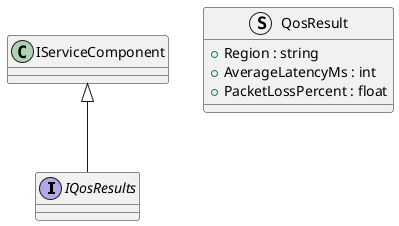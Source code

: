 @startuml
interface IQosResults {
}
struct QosResult {
    + Region : string
    + AverageLatencyMs : int
    + PacketLossPercent : float
}
IServiceComponent <|-- IQosResults
@enduml
